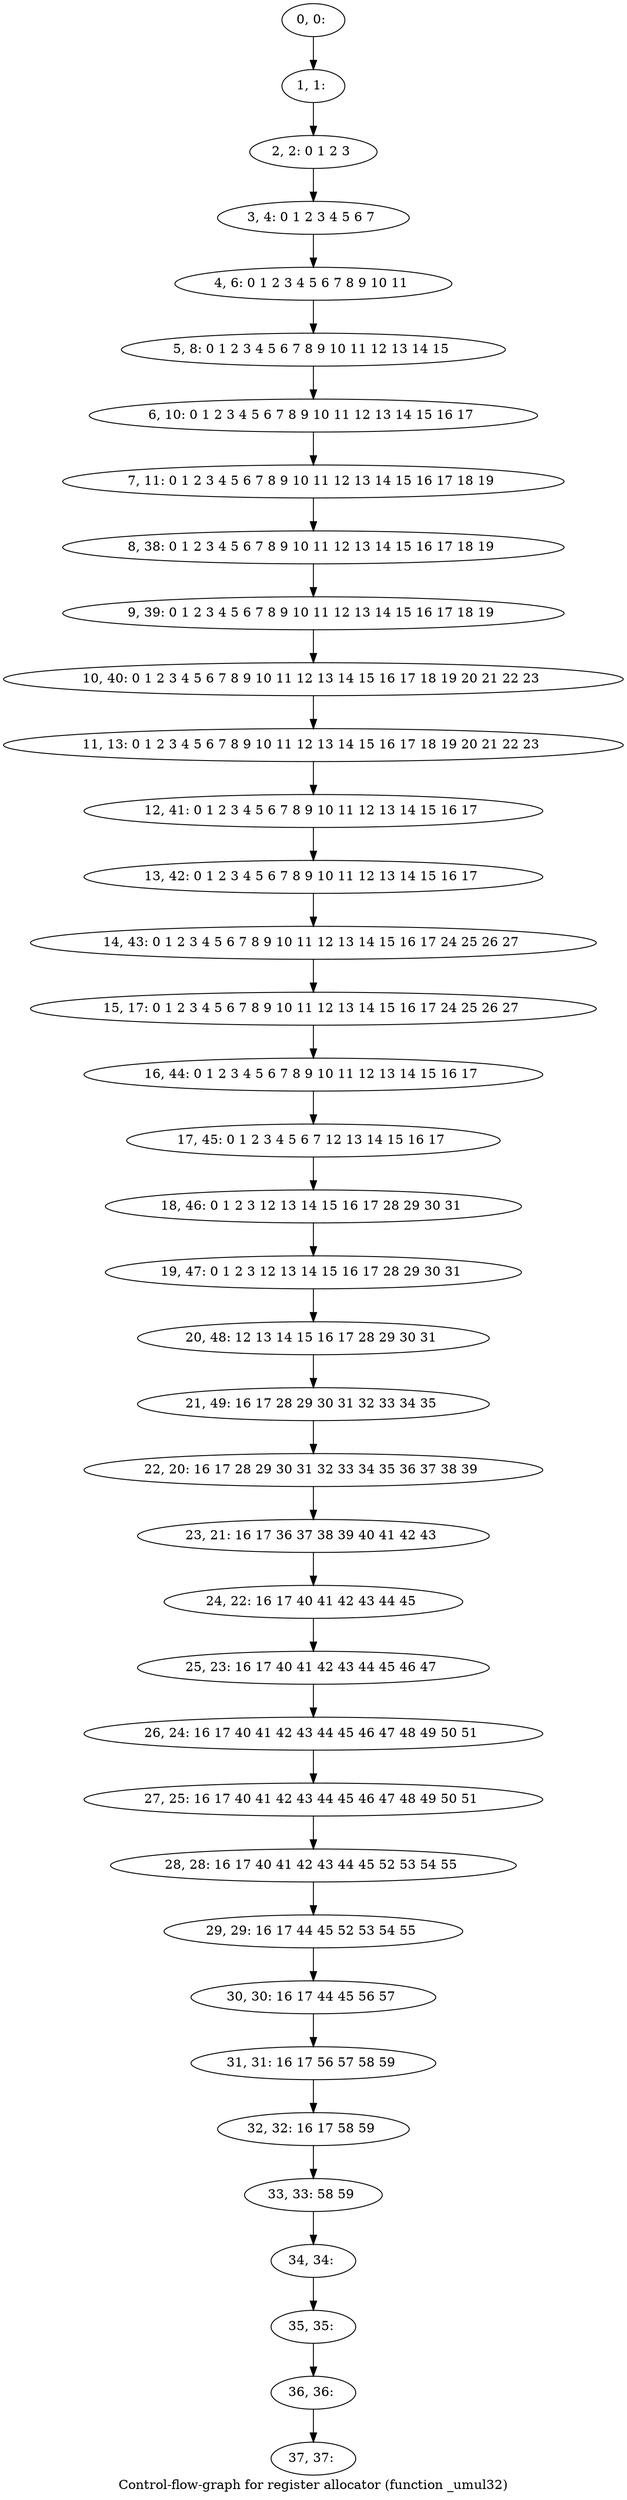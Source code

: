 digraph G {
graph [label="Control-flow-graph for register allocator (function _umul32)"]
0[label="0, 0: "];
1[label="1, 1: "];
2[label="2, 2: 0 1 2 3 "];
3[label="3, 4: 0 1 2 3 4 5 6 7 "];
4[label="4, 6: 0 1 2 3 4 5 6 7 8 9 10 11 "];
5[label="5, 8: 0 1 2 3 4 5 6 7 8 9 10 11 12 13 14 15 "];
6[label="6, 10: 0 1 2 3 4 5 6 7 8 9 10 11 12 13 14 15 16 17 "];
7[label="7, 11: 0 1 2 3 4 5 6 7 8 9 10 11 12 13 14 15 16 17 18 19 "];
8[label="8, 38: 0 1 2 3 4 5 6 7 8 9 10 11 12 13 14 15 16 17 18 19 "];
9[label="9, 39: 0 1 2 3 4 5 6 7 8 9 10 11 12 13 14 15 16 17 18 19 "];
10[label="10, 40: 0 1 2 3 4 5 6 7 8 9 10 11 12 13 14 15 16 17 18 19 20 21 22 23 "];
11[label="11, 13: 0 1 2 3 4 5 6 7 8 9 10 11 12 13 14 15 16 17 18 19 20 21 22 23 "];
12[label="12, 41: 0 1 2 3 4 5 6 7 8 9 10 11 12 13 14 15 16 17 "];
13[label="13, 42: 0 1 2 3 4 5 6 7 8 9 10 11 12 13 14 15 16 17 "];
14[label="14, 43: 0 1 2 3 4 5 6 7 8 9 10 11 12 13 14 15 16 17 24 25 26 27 "];
15[label="15, 17: 0 1 2 3 4 5 6 7 8 9 10 11 12 13 14 15 16 17 24 25 26 27 "];
16[label="16, 44: 0 1 2 3 4 5 6 7 8 9 10 11 12 13 14 15 16 17 "];
17[label="17, 45: 0 1 2 3 4 5 6 7 12 13 14 15 16 17 "];
18[label="18, 46: 0 1 2 3 12 13 14 15 16 17 28 29 30 31 "];
19[label="19, 47: 0 1 2 3 12 13 14 15 16 17 28 29 30 31 "];
20[label="20, 48: 12 13 14 15 16 17 28 29 30 31 "];
21[label="21, 49: 16 17 28 29 30 31 32 33 34 35 "];
22[label="22, 20: 16 17 28 29 30 31 32 33 34 35 36 37 38 39 "];
23[label="23, 21: 16 17 36 37 38 39 40 41 42 43 "];
24[label="24, 22: 16 17 40 41 42 43 44 45 "];
25[label="25, 23: 16 17 40 41 42 43 44 45 46 47 "];
26[label="26, 24: 16 17 40 41 42 43 44 45 46 47 48 49 50 51 "];
27[label="27, 25: 16 17 40 41 42 43 44 45 46 47 48 49 50 51 "];
28[label="28, 28: 16 17 40 41 42 43 44 45 52 53 54 55 "];
29[label="29, 29: 16 17 44 45 52 53 54 55 "];
30[label="30, 30: 16 17 44 45 56 57 "];
31[label="31, 31: 16 17 56 57 58 59 "];
32[label="32, 32: 16 17 58 59 "];
33[label="33, 33: 58 59 "];
34[label="34, 34: "];
35[label="35, 35: "];
36[label="36, 36: "];
37[label="37, 37: "];
0->1 ;
1->2 ;
2->3 ;
3->4 ;
4->5 ;
5->6 ;
6->7 ;
7->8 ;
8->9 ;
9->10 ;
10->11 ;
11->12 ;
12->13 ;
13->14 ;
14->15 ;
15->16 ;
16->17 ;
17->18 ;
18->19 ;
19->20 ;
20->21 ;
21->22 ;
22->23 ;
23->24 ;
24->25 ;
25->26 ;
26->27 ;
27->28 ;
28->29 ;
29->30 ;
30->31 ;
31->32 ;
32->33 ;
33->34 ;
34->35 ;
35->36 ;
36->37 ;
}
